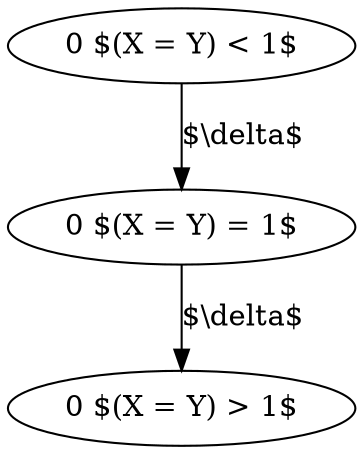 digraph {
"0 $(X = Y) < 1$";
"0 $(X = Y) = 1$";
"0 $(X = Y) > 1$";
"0 $(X = Y) < 1$" -> "0 $(X = Y) = 1$" [label = "$\\delta$"]
"0 $(X = Y) = 1$" -> "0 $(X = Y) > 1$" [label = "$\\delta$"]
}
